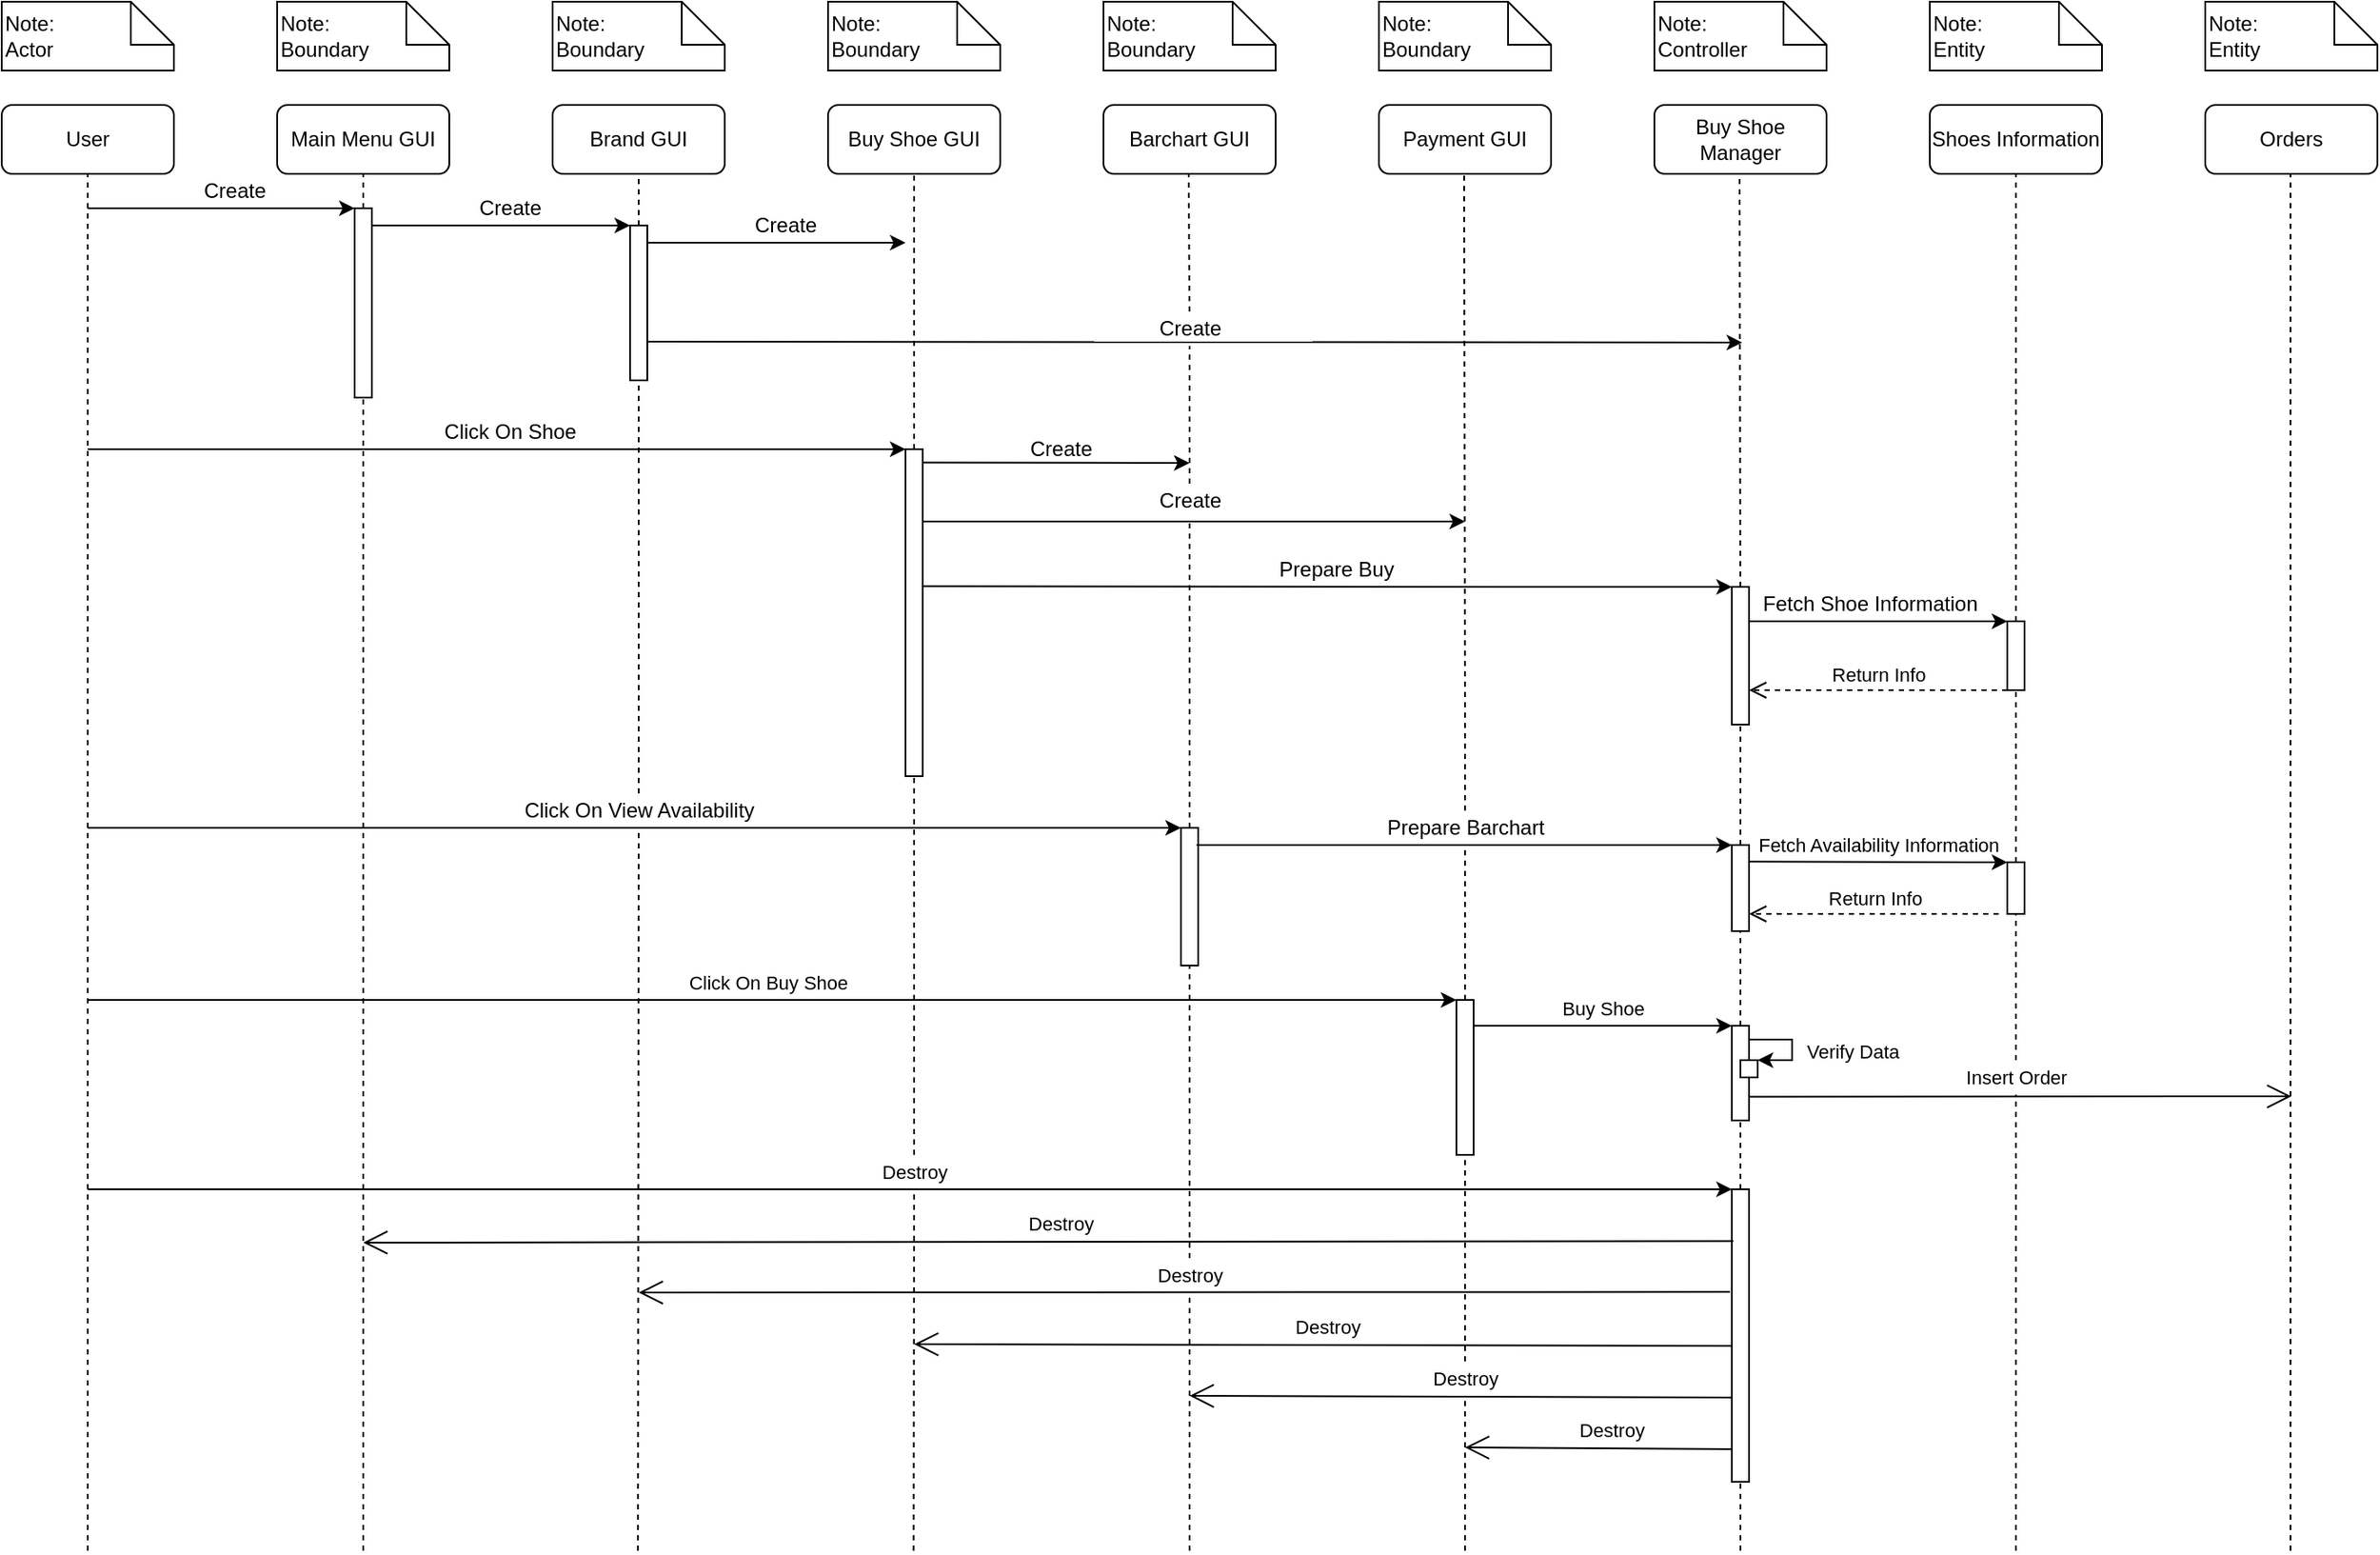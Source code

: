 <mxfile version="13.9.9" type="device"><diagram id="f0jkTLc7DL1tWcBTImbe" name="Pagina-1"><mxGraphModel dx="1551" dy="894" grid="1" gridSize="10" guides="1" tooltips="1" connect="1" arrows="1" fold="1" page="1" pageScale="1" pageWidth="827" pageHeight="1169" math="0" shadow="0"><root><mxCell id="0"/><mxCell id="1" parent="0"/><mxCell id="nC6WiTaF_yCz1gAFBZZ4-1" value="Note:&lt;br&gt;Actor" style="shape=note2;boundedLbl=1;whiteSpace=wrap;html=1;size=25;verticalAlign=middle;align=left;" vertex="1" parent="1"><mxGeometry x="40" y="20" width="100" height="40" as="geometry"/></mxCell><mxCell id="nC6WiTaF_yCz1gAFBZZ4-2" value="User" style="rounded=1;whiteSpace=wrap;html=1;align=center;" vertex="1" parent="1"><mxGeometry x="40" y="80" width="100" height="40" as="geometry"/></mxCell><mxCell id="nC6WiTaF_yCz1gAFBZZ4-3" value="Note:&lt;br&gt;Boundary" style="shape=note2;boundedLbl=1;whiteSpace=wrap;html=1;size=25;verticalAlign=middle;align=left;" vertex="1" parent="1"><mxGeometry x="200" y="20" width="100" height="40" as="geometry"/></mxCell><mxCell id="nC6WiTaF_yCz1gAFBZZ4-4" value="Main Menu GUI" style="rounded=1;whiteSpace=wrap;html=1;align=center;" vertex="1" parent="1"><mxGeometry x="200" y="80" width="100" height="40" as="geometry"/></mxCell><mxCell id="nC6WiTaF_yCz1gAFBZZ4-5" value="Note:&lt;br&gt;Boundary" style="shape=note2;boundedLbl=1;whiteSpace=wrap;html=1;size=25;verticalAlign=middle;align=left;" vertex="1" parent="1"><mxGeometry x="360" y="20" width="100" height="40" as="geometry"/></mxCell><mxCell id="nC6WiTaF_yCz1gAFBZZ4-6" value="Brand GUI" style="rounded=1;whiteSpace=wrap;html=1;align=center;" vertex="1" parent="1"><mxGeometry x="360" y="80" width="100" height="40" as="geometry"/></mxCell><mxCell id="nC6WiTaF_yCz1gAFBZZ4-7" value="Note:&lt;br&gt;Boundary" style="shape=note2;boundedLbl=1;whiteSpace=wrap;html=1;size=25;verticalAlign=middle;align=left;" vertex="1" parent="1"><mxGeometry x="520" y="20" width="100" height="40" as="geometry"/></mxCell><mxCell id="nC6WiTaF_yCz1gAFBZZ4-8" value="Buy Shoe GUI" style="rounded=1;whiteSpace=wrap;html=1;align=center;" vertex="1" parent="1"><mxGeometry x="520" y="80" width="100" height="40" as="geometry"/></mxCell><mxCell id="nC6WiTaF_yCz1gAFBZZ4-12" value="Note:&lt;br&gt;Boundary" style="shape=note2;boundedLbl=1;whiteSpace=wrap;html=1;size=25;verticalAlign=middle;align=left;" vertex="1" parent="1"><mxGeometry x="680" y="20" width="100" height="40" as="geometry"/></mxCell><mxCell id="nC6WiTaF_yCz1gAFBZZ4-13" value="Barchart GUI" style="rounded=1;whiteSpace=wrap;html=1;align=center;" vertex="1" parent="1"><mxGeometry x="680" y="80" width="100" height="40" as="geometry"/></mxCell><mxCell id="nC6WiTaF_yCz1gAFBZZ4-14" value="Note:&lt;br&gt;Boundary" style="shape=note2;boundedLbl=1;whiteSpace=wrap;html=1;size=25;verticalAlign=middle;align=left;" vertex="1" parent="1"><mxGeometry x="840" y="20" width="100" height="40" as="geometry"/></mxCell><mxCell id="nC6WiTaF_yCz1gAFBZZ4-15" value="Payment GUI" style="rounded=1;whiteSpace=wrap;html=1;align=center;" vertex="1" parent="1"><mxGeometry x="840" y="80" width="100" height="40" as="geometry"/></mxCell><mxCell id="nC6WiTaF_yCz1gAFBZZ4-16" value="Note:&lt;br&gt;Controller" style="shape=note2;boundedLbl=1;whiteSpace=wrap;html=1;size=25;verticalAlign=middle;align=left;" vertex="1" parent="1"><mxGeometry x="1000" y="20" width="100" height="40" as="geometry"/></mxCell><mxCell id="nC6WiTaF_yCz1gAFBZZ4-17" value="Buy Shoe Manager" style="rounded=1;whiteSpace=wrap;html=1;align=center;" vertex="1" parent="1"><mxGeometry x="1000" y="80" width="100" height="40" as="geometry"/></mxCell><mxCell id="nC6WiTaF_yCz1gAFBZZ4-18" value="Note:&lt;br&gt;Entity" style="shape=note2;boundedLbl=1;whiteSpace=wrap;html=1;size=25;verticalAlign=middle;align=left;" vertex="1" parent="1"><mxGeometry x="1160" y="20" width="100" height="40" as="geometry"/></mxCell><mxCell id="nC6WiTaF_yCz1gAFBZZ4-19" value="Shoes Information" style="rounded=1;whiteSpace=wrap;html=1;align=center;" vertex="1" parent="1"><mxGeometry x="1160" y="80" width="100" height="40" as="geometry"/></mxCell><mxCell id="nC6WiTaF_yCz1gAFBZZ4-20" value="Note:&lt;br&gt;Entity" style="shape=note2;boundedLbl=1;whiteSpace=wrap;html=1;size=25;verticalAlign=middle;align=left;" vertex="1" parent="1"><mxGeometry x="1320" y="20" width="100" height="40" as="geometry"/></mxCell><mxCell id="nC6WiTaF_yCz1gAFBZZ4-21" value="Orders" style="rounded=1;whiteSpace=wrap;html=1;align=center;" vertex="1" parent="1"><mxGeometry x="1320" y="80" width="100" height="40" as="geometry"/></mxCell><mxCell id="nC6WiTaF_yCz1gAFBZZ4-22" value="" style="endArrow=none;dashed=1;html=1;entryX=0.5;entryY=1;entryDx=0;entryDy=0;" edge="1" parent="1" target="nC6WiTaF_yCz1gAFBZZ4-2"><mxGeometry width="50" height="50" relative="1" as="geometry"><mxPoint x="90" y="920" as="sourcePoint"/><mxPoint x="700" y="270" as="targetPoint"/></mxGeometry></mxCell><mxCell id="nC6WiTaF_yCz1gAFBZZ4-23" value="" style="rounded=0;whiteSpace=wrap;html=1;align=center;" vertex="1" parent="1"><mxGeometry x="245" y="140" width="10" height="110" as="geometry"/></mxCell><mxCell id="nC6WiTaF_yCz1gAFBZZ4-24" value="" style="endArrow=none;dashed=1;html=1;entryX=0.5;entryY=1;entryDx=0;entryDy=0;exitX=0.5;exitY=0;exitDx=0;exitDy=0;" edge="1" parent="1" source="nC6WiTaF_yCz1gAFBZZ4-23" target="nC6WiTaF_yCz1gAFBZZ4-4"><mxGeometry width="50" height="50" relative="1" as="geometry"><mxPoint x="440" y="250" as="sourcePoint"/><mxPoint x="490" y="200" as="targetPoint"/></mxGeometry></mxCell><mxCell id="nC6WiTaF_yCz1gAFBZZ4-25" value="" style="endArrow=classic;html=1;entryX=0;entryY=0;entryDx=0;entryDy=0;" edge="1" parent="1" target="nC6WiTaF_yCz1gAFBZZ4-23"><mxGeometry width="50" height="50" relative="1" as="geometry"><mxPoint x="90" y="140" as="sourcePoint"/><mxPoint x="480" y="200" as="targetPoint"/></mxGeometry></mxCell><mxCell id="nC6WiTaF_yCz1gAFBZZ4-26" value="Create" style="text;html=1;align=center;verticalAlign=middle;resizable=0;points=[];autosize=1;" vertex="1" parent="1"><mxGeometry x="150" y="120" width="50" height="20" as="geometry"/></mxCell><mxCell id="nC6WiTaF_yCz1gAFBZZ4-28" value="" style="endArrow=none;dashed=1;html=1;entryX=0.5;entryY=1;entryDx=0;entryDy=0;" edge="1" parent="1" target="nC6WiTaF_yCz1gAFBZZ4-6"><mxGeometry width="50" height="50" relative="1" as="geometry"><mxPoint x="410" y="150" as="sourcePoint"/><mxPoint x="430" y="130" as="targetPoint"/></mxGeometry></mxCell><mxCell id="nC6WiTaF_yCz1gAFBZZ4-29" value="" style="rounded=0;whiteSpace=wrap;html=1;align=center;" vertex="1" parent="1"><mxGeometry x="405" y="150" width="10" height="90" as="geometry"/></mxCell><mxCell id="nC6WiTaF_yCz1gAFBZZ4-31" value="" style="endArrow=classic;html=1;entryX=0;entryY=0;entryDx=0;entryDy=0;" edge="1" parent="1" target="nC6WiTaF_yCz1gAFBZZ4-29"><mxGeometry width="50" height="50" relative="1" as="geometry"><mxPoint x="255" y="150" as="sourcePoint"/><mxPoint x="480" y="190" as="targetPoint"/></mxGeometry></mxCell><mxCell id="nC6WiTaF_yCz1gAFBZZ4-32" value="Create" style="text;html=1;align=center;verticalAlign=middle;resizable=0;points=[];autosize=1;" vertex="1" parent="1"><mxGeometry x="310" y="130" width="50" height="20" as="geometry"/></mxCell><mxCell id="nC6WiTaF_yCz1gAFBZZ4-33" value="" style="endArrow=none;dashed=1;html=1;entryX=0.5;entryY=1;entryDx=0;entryDy=0;" edge="1" parent="1" target="nC6WiTaF_yCz1gAFBZZ4-8"><mxGeometry width="50" height="50" relative="1" as="geometry"><mxPoint x="570" y="160" as="sourcePoint"/><mxPoint x="580" y="180" as="targetPoint"/></mxGeometry></mxCell><mxCell id="nC6WiTaF_yCz1gAFBZZ4-34" value="" style="endArrow=none;dashed=1;html=1;entryX=0.5;entryY=1;entryDx=0;entryDy=0;" edge="1" parent="1" source="nC6WiTaF_yCz1gAFBZZ4-44"><mxGeometry width="50" height="50" relative="1" as="geometry"><mxPoint x="730" y="720" as="sourcePoint"/><mxPoint x="729.5" y="120" as="targetPoint"/></mxGeometry></mxCell><mxCell id="nC6WiTaF_yCz1gAFBZZ4-35" value="" style="endArrow=none;dashed=1;html=1;entryX=0.5;entryY=1;entryDx=0;entryDy=0;" edge="1" parent="1"><mxGeometry width="50" height="50" relative="1" as="geometry"><mxPoint x="890" y="430" as="sourcePoint"/><mxPoint x="889.5" y="120" as="targetPoint"/></mxGeometry></mxCell><mxCell id="nC6WiTaF_yCz1gAFBZZ4-36" value="" style="endArrow=none;dashed=1;html=1;entryX=0.5;entryY=1;entryDx=0;entryDy=0;" edge="1" parent="1" source="nC6WiTaF_yCz1gAFBZZ4-57"><mxGeometry width="50" height="50" relative="1" as="geometry"><mxPoint x="1050" y="720" as="sourcePoint"/><mxPoint x="1049.5" y="120" as="targetPoint"/></mxGeometry></mxCell><mxCell id="nC6WiTaF_yCz1gAFBZZ4-39" value="" style="endArrow=classic;html=1;entryX=0;entryY=0;entryDx=0;entryDy=0;" edge="1" parent="1"><mxGeometry width="50" height="50" relative="1" as="geometry"><mxPoint x="415" y="160" as="sourcePoint"/><mxPoint x="565" y="160" as="targetPoint"/></mxGeometry></mxCell><mxCell id="nC6WiTaF_yCz1gAFBZZ4-40" value="" style="endArrow=classic;html=1;exitX=1;exitY=0.75;exitDx=0;exitDy=0;" edge="1" parent="1" source="nC6WiTaF_yCz1gAFBZZ4-29"><mxGeometry width="50" height="50" relative="1" as="geometry"><mxPoint x="690" y="170" as="sourcePoint"/><mxPoint x="1051" y="218" as="targetPoint"/></mxGeometry></mxCell><mxCell id="nC6WiTaF_yCz1gAFBZZ4-41" value="" style="endArrow=classic;html=1;exitX=0.886;exitY=0.041;exitDx=0;exitDy=0;exitPerimeter=0;" edge="1" parent="1" source="nC6WiTaF_yCz1gAFBZZ4-53"><mxGeometry width="50" height="50" relative="1" as="geometry"><mxPoint x="630" y="190" as="sourcePoint"/><mxPoint x="730" y="288" as="targetPoint"/><Array as="points"/></mxGeometry></mxCell><mxCell id="nC6WiTaF_yCz1gAFBZZ4-42" value="" style="endArrow=classic;html=1;exitX=0.5;exitY=0.221;exitDx=0;exitDy=0;exitPerimeter=0;" edge="1" parent="1" source="nC6WiTaF_yCz1gAFBZZ4-53"><mxGeometry width="50" height="50" relative="1" as="geometry"><mxPoint x="670" y="210" as="sourcePoint"/><mxPoint x="890" y="322" as="targetPoint"/></mxGeometry></mxCell><mxCell id="nC6WiTaF_yCz1gAFBZZ4-43" value="Create" style="text;html=1;align=center;verticalAlign=middle;resizable=0;points=[];autosize=1;" vertex="1" parent="1"><mxGeometry x="470" y="140" width="50" height="20" as="geometry"/></mxCell><mxCell id="nC6WiTaF_yCz1gAFBZZ4-45" value="Create" style="text;html=1;align=center;verticalAlign=middle;resizable=0;points=[];autosize=1;" vertex="1" parent="1"><mxGeometry x="630" y="270" width="50" height="20" as="geometry"/></mxCell><mxCell id="nC6WiTaF_yCz1gAFBZZ4-47" value="" style="endArrow=none;dashed=1;html=1;entryX=0.5;entryY=1;entryDx=0;entryDy=0;" edge="1" parent="1" target="nC6WiTaF_yCz1gAFBZZ4-23"><mxGeometry width="50" height="50" relative="1" as="geometry"><mxPoint x="250" y="920" as="sourcePoint"/><mxPoint x="248" y="270" as="targetPoint"/></mxGeometry></mxCell><mxCell id="nC6WiTaF_yCz1gAFBZZ4-48" value="" style="endArrow=none;dashed=1;html=1;entryX=0.5;entryY=1;entryDx=0;entryDy=0;" edge="1" parent="1" source="nC6WiTaF_yCz1gAFBZZ4-74" target="nC6WiTaF_yCz1gAFBZZ4-29"><mxGeometry width="50" height="50" relative="1" as="geometry"><mxPoint x="409.58" y="720" as="sourcePoint"/><mxPoint x="409.58" y="250" as="targetPoint"/></mxGeometry></mxCell><mxCell id="nC6WiTaF_yCz1gAFBZZ4-49" value="" style="endArrow=none;dashed=1;html=1;" edge="1" parent="1" source="nC6WiTaF_yCz1gAFBZZ4-53"><mxGeometry width="50" height="50" relative="1" as="geometry"><mxPoint x="569.71" y="720" as="sourcePoint"/><mxPoint x="570" y="160" as="targetPoint"/></mxGeometry></mxCell><mxCell id="nC6WiTaF_yCz1gAFBZZ4-50" value="" style="endArrow=none;dashed=1;html=1;entryX=0.5;entryY=1;entryDx=0;entryDy=0;" edge="1" parent="1" source="nC6WiTaF_yCz1gAFBZZ4-61" target="nC6WiTaF_yCz1gAFBZZ4-19"><mxGeometry width="50" height="50" relative="1" as="geometry"><mxPoint x="1210" y="720" as="sourcePoint"/><mxPoint x="1260" y="230" as="targetPoint"/></mxGeometry></mxCell><mxCell id="nC6WiTaF_yCz1gAFBZZ4-51" value="" style="endArrow=none;dashed=1;html=1;entryX=0.5;entryY=1;entryDx=0;entryDy=0;" edge="1" parent="1"><mxGeometry width="50" height="50" relative="1" as="geometry"><mxPoint x="1369.5" y="920" as="sourcePoint"/><mxPoint x="1369.5" y="120" as="targetPoint"/></mxGeometry></mxCell><mxCell id="nC6WiTaF_yCz1gAFBZZ4-52" value="" style="endArrow=classic;html=1;entryX=0;entryY=0;entryDx=0;entryDy=0;" edge="1" parent="1" target="nC6WiTaF_yCz1gAFBZZ4-53"><mxGeometry width="50" height="50" relative="1" as="geometry"><mxPoint x="90" y="280" as="sourcePoint"/><mxPoint x="570" y="280" as="targetPoint"/></mxGeometry></mxCell><mxCell id="nC6WiTaF_yCz1gAFBZZ4-53" value="" style="rounded=0;whiteSpace=wrap;html=1;align=center;" vertex="1" parent="1"><mxGeometry x="565" y="280" width="10" height="190" as="geometry"/></mxCell><mxCell id="nC6WiTaF_yCz1gAFBZZ4-55" value="" style="endArrow=none;dashed=1;html=1;entryX=0.5;entryY=1;entryDx=0;entryDy=0;" edge="1" parent="1" source="nC6WiTaF_yCz1gAFBZZ4-103" target="nC6WiTaF_yCz1gAFBZZ4-53"><mxGeometry width="50" height="50" relative="1" as="geometry"><mxPoint x="569.71" y="820" as="sourcePoint"/><mxPoint x="570" y="200" as="targetPoint"/></mxGeometry></mxCell><mxCell id="nC6WiTaF_yCz1gAFBZZ4-56" value="Click On Shoe" style="text;html=1;align=center;verticalAlign=middle;resizable=0;points=[];autosize=1;" vertex="1" parent="1"><mxGeometry x="290" y="260" width="90" height="20" as="geometry"/></mxCell><mxCell id="nC6WiTaF_yCz1gAFBZZ4-57" value="" style="rounded=0;whiteSpace=wrap;html=1;align=center;" vertex="1" parent="1"><mxGeometry x="1045" y="360" width="10" height="80" as="geometry"/></mxCell><mxCell id="nC6WiTaF_yCz1gAFBZZ4-58" value="" style="endArrow=none;dashed=1;html=1;entryX=0.5;entryY=1;entryDx=0;entryDy=0;" edge="1" parent="1" source="nC6WiTaF_yCz1gAFBZZ4-76" target="nC6WiTaF_yCz1gAFBZZ4-57"><mxGeometry width="50" height="50" relative="1" as="geometry"><mxPoint x="1050" y="720" as="sourcePoint"/><mxPoint x="1049.5" y="120" as="targetPoint"/></mxGeometry></mxCell><mxCell id="nC6WiTaF_yCz1gAFBZZ4-59" value="" style="endArrow=classic;html=1;entryX=0;entryY=0;entryDx=0;entryDy=0;exitX=0.94;exitY=0.419;exitDx=0;exitDy=0;exitPerimeter=0;" edge="1" parent="1" source="nC6WiTaF_yCz1gAFBZZ4-53" target="nC6WiTaF_yCz1gAFBZZ4-57"><mxGeometry width="50" height="50" relative="1" as="geometry"><mxPoint x="580" y="360" as="sourcePoint"/><mxPoint x="700" y="310" as="targetPoint"/><Array as="points"><mxPoint x="930" y="360"/></Array></mxGeometry></mxCell><mxCell id="nC6WiTaF_yCz1gAFBZZ4-60" value="Prepare Buy" style="text;html=1;align=center;verticalAlign=middle;resizable=0;points=[];autosize=1;" vertex="1" parent="1"><mxGeometry x="775" y="340" width="80" height="20" as="geometry"/></mxCell><mxCell id="nC6WiTaF_yCz1gAFBZZ4-61" value="" style="rounded=0;whiteSpace=wrap;html=1;align=center;" vertex="1" parent="1"><mxGeometry x="1205" y="380" width="10" height="40" as="geometry"/></mxCell><mxCell id="nC6WiTaF_yCz1gAFBZZ4-62" value="" style="endArrow=none;dashed=1;html=1;entryX=0.5;entryY=1;entryDx=0;entryDy=0;" edge="1" parent="1" source="nC6WiTaF_yCz1gAFBZZ4-79" target="nC6WiTaF_yCz1gAFBZZ4-61"><mxGeometry width="50" height="50" relative="1" as="geometry"><mxPoint x="1210" y="720" as="sourcePoint"/><mxPoint x="1210" y="120" as="targetPoint"/></mxGeometry></mxCell><mxCell id="nC6WiTaF_yCz1gAFBZZ4-63" value="" style="endArrow=classic;html=1;entryX=0;entryY=0;entryDx=0;entryDy=0;exitX=1;exitY=0.25;exitDx=0;exitDy=0;" edge="1" parent="1" source="nC6WiTaF_yCz1gAFBZZ4-57" target="nC6WiTaF_yCz1gAFBZZ4-61"><mxGeometry width="50" height="50" relative="1" as="geometry"><mxPoint x="1056" y="320" as="sourcePoint"/><mxPoint x="1080" y="300" as="targetPoint"/></mxGeometry></mxCell><mxCell id="nC6WiTaF_yCz1gAFBZZ4-64" value="Fetch Shoe Information" style="text;html=1;align=center;verticalAlign=middle;resizable=0;points=[];autosize=1;" vertex="1" parent="1"><mxGeometry x="1055" y="360" width="140" height="20" as="geometry"/></mxCell><mxCell id="nC6WiTaF_yCz1gAFBZZ4-65" value="Return Info" style="html=1;verticalAlign=bottom;endArrow=open;dashed=1;endSize=8;exitX=0;exitY=1;exitDx=0;exitDy=0;entryX=1;entryY=0.75;entryDx=0;entryDy=0;" edge="1" parent="1" source="nC6WiTaF_yCz1gAFBZZ4-61" target="nC6WiTaF_yCz1gAFBZZ4-57"><mxGeometry relative="1" as="geometry"><mxPoint x="1180" y="354.58" as="sourcePoint"/><mxPoint x="1100" y="354.58" as="targetPoint"/></mxGeometry></mxCell><mxCell id="nC6WiTaF_yCz1gAFBZZ4-67" value="" style="endArrow=none;dashed=1;html=1;entryX=0.5;entryY=1;entryDx=0;entryDy=0;" edge="1" parent="1" source="nC6WiTaF_yCz1gAFBZZ4-81"><mxGeometry width="50" height="50" relative="1" as="geometry"><mxPoint x="890" y="721" as="sourcePoint"/><mxPoint x="890" y="430.0" as="targetPoint"/></mxGeometry></mxCell><mxCell id="nC6WiTaF_yCz1gAFBZZ4-46" value="Create" style="text;html=1;align=center;verticalAlign=middle;resizable=0;points=[];autosize=1;" vertex="1" parent="1"><mxGeometry x="705" y="300" width="50" height="20" as="geometry"/></mxCell><mxCell id="nC6WiTaF_yCz1gAFBZZ4-70" value="" style="endArrow=none;dashed=1;html=1;entryX=0.5;entryY=1;entryDx=0;entryDy=0;" edge="1" parent="1" source="nC6WiTaF_yCz1gAFBZZ4-71" target="nC6WiTaF_yCz1gAFBZZ4-46"><mxGeometry width="50" height="50" relative="1" as="geometry"><mxPoint x="730" y="720" as="sourcePoint"/><mxPoint x="729.5" y="120" as="targetPoint"/></mxGeometry></mxCell><mxCell id="nC6WiTaF_yCz1gAFBZZ4-71" value="" style="rounded=0;whiteSpace=wrap;html=1;align=center;" vertex="1" parent="1"><mxGeometry x="725" y="500" width="10" height="80" as="geometry"/></mxCell><mxCell id="nC6WiTaF_yCz1gAFBZZ4-72" value="" style="endArrow=none;dashed=1;html=1;entryX=0.5;entryY=1;entryDx=0;entryDy=0;" edge="1" parent="1" source="nC6WiTaF_yCz1gAFBZZ4-115" target="nC6WiTaF_yCz1gAFBZZ4-71"><mxGeometry width="50" height="50" relative="1" as="geometry"><mxPoint x="730" y="920" as="sourcePoint"/><mxPoint x="730" y="320" as="targetPoint"/></mxGeometry></mxCell><mxCell id="nC6WiTaF_yCz1gAFBZZ4-73" value="" style="endArrow=classic;html=1;entryX=0;entryY=0;entryDx=0;entryDy=0;" edge="1" parent="1" target="nC6WiTaF_yCz1gAFBZZ4-71"><mxGeometry width="50" height="50" relative="1" as="geometry"><mxPoint x="90" y="500" as="sourcePoint"/><mxPoint x="500" y="390" as="targetPoint"/></mxGeometry></mxCell><mxCell id="nC6WiTaF_yCz1gAFBZZ4-74" value="Click On View Availability" style="text;html=1;align=center;verticalAlign=middle;resizable=0;points=[];autosize=1;" vertex="1" parent="1"><mxGeometry x="335" y="480" width="150" height="20" as="geometry"/></mxCell><mxCell id="nC6WiTaF_yCz1gAFBZZ4-75" value="" style="endArrow=none;dashed=1;html=1;entryX=0.5;entryY=1;entryDx=0;entryDy=0;" edge="1" parent="1" target="nC6WiTaF_yCz1gAFBZZ4-74"><mxGeometry width="50" height="50" relative="1" as="geometry"><mxPoint x="409.58" y="920" as="sourcePoint"/><mxPoint x="410" y="240" as="targetPoint"/></mxGeometry></mxCell><mxCell id="nC6WiTaF_yCz1gAFBZZ4-76" value="" style="rounded=0;whiteSpace=wrap;html=1;align=center;" vertex="1" parent="1"><mxGeometry x="1045" y="510" width="10" height="50" as="geometry"/></mxCell><mxCell id="nC6WiTaF_yCz1gAFBZZ4-77" value="" style="endArrow=none;dashed=1;html=1;entryX=0.5;entryY=1;entryDx=0;entryDy=0;" edge="1" parent="1" source="nC6WiTaF_yCz1gAFBZZ4-91" target="nC6WiTaF_yCz1gAFBZZ4-76"><mxGeometry width="50" height="50" relative="1" as="geometry"><mxPoint x="1050" y="720" as="sourcePoint"/><mxPoint x="1050" y="440.0" as="targetPoint"/></mxGeometry></mxCell><mxCell id="nC6WiTaF_yCz1gAFBZZ4-78" value="" style="endArrow=classic;html=1;entryX=0;entryY=0;entryDx=0;entryDy=0;" edge="1" parent="1" target="nC6WiTaF_yCz1gAFBZZ4-76"><mxGeometry width="50" height="50" relative="1" as="geometry"><mxPoint x="734" y="510" as="sourcePoint"/><mxPoint x="1050" y="510" as="targetPoint"/></mxGeometry></mxCell><mxCell id="nC6WiTaF_yCz1gAFBZZ4-79" value="" style="rounded=0;whiteSpace=wrap;html=1;align=center;" vertex="1" parent="1"><mxGeometry x="1205" y="520" width="10" height="30" as="geometry"/></mxCell><mxCell id="nC6WiTaF_yCz1gAFBZZ4-80" value="" style="endArrow=none;dashed=1;html=1;entryX=0.5;entryY=1;entryDx=0;entryDy=0;" edge="1" parent="1" source="nC6WiTaF_yCz1gAFBZZ4-96" target="nC6WiTaF_yCz1gAFBZZ4-79"><mxGeometry width="50" height="50" relative="1" as="geometry"><mxPoint x="1210.0" y="720" as="sourcePoint"/><mxPoint x="1205.0" y="420.0" as="targetPoint"/></mxGeometry></mxCell><mxCell id="nC6WiTaF_yCz1gAFBZZ4-81" value="Prepare Barchart" style="text;html=1;align=center;verticalAlign=middle;resizable=0;points=[];autosize=1;" vertex="1" parent="1"><mxGeometry x="835" y="490" width="110" height="20" as="geometry"/></mxCell><mxCell id="nC6WiTaF_yCz1gAFBZZ4-82" value="" style="endArrow=none;dashed=1;html=1;entryX=0.5;entryY=1;entryDx=0;entryDy=0;" edge="1" parent="1" source="nC6WiTaF_yCz1gAFBZZ4-86" target="nC6WiTaF_yCz1gAFBZZ4-81"><mxGeometry width="50" height="50" relative="1" as="geometry"><mxPoint x="890.0" y="721" as="sourcePoint"/><mxPoint x="890.0" y="430.0" as="targetPoint"/></mxGeometry></mxCell><mxCell id="nC6WiTaF_yCz1gAFBZZ4-83" value="" style="endArrow=classic;html=1;entryX=0;entryY=0;entryDx=0;entryDy=0;exitX=0.967;exitY=0.192;exitDx=0;exitDy=0;exitPerimeter=0;" edge="1" parent="1" source="nC6WiTaF_yCz1gAFBZZ4-76" target="nC6WiTaF_yCz1gAFBZZ4-79"><mxGeometry width="50" height="50" relative="1" as="geometry"><mxPoint x="1060" y="490" as="sourcePoint"/><mxPoint x="1110" y="440" as="targetPoint"/></mxGeometry></mxCell><mxCell id="nC6WiTaF_yCz1gAFBZZ4-84" value="Fetch Availability Information" style="text;html=1;align=center;verticalAlign=middle;resizable=0;points=[];autosize=1;fontSize=11;" vertex="1" parent="1"><mxGeometry x="1050" y="500" width="160" height="20" as="geometry"/></mxCell><mxCell id="nC6WiTaF_yCz1gAFBZZ4-85" value="Return Info" style="html=1;verticalAlign=bottom;endArrow=open;dashed=1;endSize=8;exitX=0;exitY=1;exitDx=0;exitDy=0;entryX=1;entryY=0.75;entryDx=0;entryDy=0;" edge="1" parent="1"><mxGeometry relative="1" as="geometry"><mxPoint x="1200" y="550.0" as="sourcePoint"/><mxPoint x="1055" y="550.0" as="targetPoint"/></mxGeometry></mxCell><mxCell id="nC6WiTaF_yCz1gAFBZZ4-86" value="" style="rounded=0;whiteSpace=wrap;html=1;align=center;" vertex="1" parent="1"><mxGeometry x="885" y="600" width="10" height="90" as="geometry"/></mxCell><mxCell id="nC6WiTaF_yCz1gAFBZZ4-87" value="" style="endArrow=none;dashed=1;html=1;entryX=0.5;entryY=1;entryDx=0;entryDy=0;" edge="1" parent="1" source="nC6WiTaF_yCz1gAFBZZ4-125" target="nC6WiTaF_yCz1gAFBZZ4-86"><mxGeometry width="50" height="50" relative="1" as="geometry"><mxPoint x="890.0" y="920" as="sourcePoint"/><mxPoint x="890" y="510" as="targetPoint"/></mxGeometry></mxCell><mxCell id="nC6WiTaF_yCz1gAFBZZ4-88" value="" style="endArrow=classic;html=1;fontSize=11;entryX=0;entryY=0;entryDx=0;entryDy=0;" edge="1" parent="1" target="nC6WiTaF_yCz1gAFBZZ4-86"><mxGeometry width="50" height="50" relative="1" as="geometry"><mxPoint x="90" y="600" as="sourcePoint"/><mxPoint x="500" y="430" as="targetPoint"/></mxGeometry></mxCell><mxCell id="nC6WiTaF_yCz1gAFBZZ4-89" value="Click On Buy Shoe" style="text;html=1;align=center;verticalAlign=middle;resizable=0;points=[];autosize=1;fontSize=11;" vertex="1" parent="1"><mxGeometry x="430" y="580" width="110" height="20" as="geometry"/></mxCell><mxCell id="nC6WiTaF_yCz1gAFBZZ4-91" value="" style="rounded=0;whiteSpace=wrap;html=1;align=center;" vertex="1" parent="1"><mxGeometry x="1045" y="615" width="10" height="55" as="geometry"/></mxCell><mxCell id="nC6WiTaF_yCz1gAFBZZ4-92" value="" style="endArrow=none;dashed=1;html=1;entryX=0.5;entryY=1;entryDx=0;entryDy=0;" edge="1" parent="1" source="nC6WiTaF_yCz1gAFBZZ4-100" target="nC6WiTaF_yCz1gAFBZZ4-91"><mxGeometry width="50" height="50" relative="1" as="geometry"><mxPoint x="1050" y="820" as="sourcePoint"/><mxPoint x="1050" y="560" as="targetPoint"/></mxGeometry></mxCell><mxCell id="nC6WiTaF_yCz1gAFBZZ4-93" value="" style="endArrow=classic;html=1;fontSize=11;entryX=0;entryY=0;entryDx=0;entryDy=0;" edge="1" parent="1" target="nC6WiTaF_yCz1gAFBZZ4-91"><mxGeometry width="50" height="50" relative="1" as="geometry"><mxPoint x="895" y="615" as="sourcePoint"/><mxPoint x="800" y="430" as="targetPoint"/></mxGeometry></mxCell><mxCell id="nC6WiTaF_yCz1gAFBZZ4-94" value="Buy Shoe" style="text;html=1;align=center;verticalAlign=middle;resizable=0;points=[];autosize=1;fontSize=11;" vertex="1" parent="1"><mxGeometry x="940" y="595" width="60" height="20" as="geometry"/></mxCell><mxCell id="nC6WiTaF_yCz1gAFBZZ4-95" value="" style="endArrow=open;endFill=1;endSize=12;html=1;fontSize=11;exitX=1;exitY=0.75;exitDx=0;exitDy=0;" edge="1" parent="1" source="nC6WiTaF_yCz1gAFBZZ4-91"><mxGeometry width="160" relative="1" as="geometry"><mxPoint x="1210" y="639.41" as="sourcePoint"/><mxPoint x="1370" y="656" as="targetPoint"/></mxGeometry></mxCell><mxCell id="nC6WiTaF_yCz1gAFBZZ4-96" value="Insert Order" style="text;html=1;align=center;verticalAlign=middle;resizable=0;points=[];autosize=1;fontSize=11;" vertex="1" parent="1"><mxGeometry x="1175" y="635" width="70" height="20" as="geometry"/></mxCell><mxCell id="nC6WiTaF_yCz1gAFBZZ4-97" value="" style="endArrow=none;dashed=1;html=1;entryX=0.5;entryY=1;entryDx=0;entryDy=0;" edge="1" parent="1" target="nC6WiTaF_yCz1gAFBZZ4-96"><mxGeometry width="50" height="50" relative="1" as="geometry"><mxPoint x="1210" y="920" as="sourcePoint"/><mxPoint x="1205" y="550" as="targetPoint"/></mxGeometry></mxCell><mxCell id="nC6WiTaF_yCz1gAFBZZ4-44" value="Create" style="text;html=1;align=center;verticalAlign=middle;resizable=0;points=[];autosize=1;" vertex="1" parent="1"><mxGeometry x="705" y="200" width="50" height="20" as="geometry"/></mxCell><mxCell id="nC6WiTaF_yCz1gAFBZZ4-99" value="" style="endArrow=none;dashed=1;html=1;entryX=0.5;entryY=1;entryDx=0;entryDy=0;" edge="1" parent="1" source="nC6WiTaF_yCz1gAFBZZ4-46" target="nC6WiTaF_yCz1gAFBZZ4-44"><mxGeometry width="50" height="50" relative="1" as="geometry"><mxPoint x="729.974" y="300" as="sourcePoint"/><mxPoint x="729.5" y="120" as="targetPoint"/></mxGeometry></mxCell><mxCell id="nC6WiTaF_yCz1gAFBZZ4-100" value="" style="rounded=0;whiteSpace=wrap;html=1;align=center;" vertex="1" parent="1"><mxGeometry x="1045" y="710" width="10" height="170" as="geometry"/></mxCell><mxCell id="nC6WiTaF_yCz1gAFBZZ4-101" value="" style="endArrow=none;dashed=1;html=1;entryX=0.5;entryY=1;entryDx=0;entryDy=0;" edge="1" parent="1" target="nC6WiTaF_yCz1gAFBZZ4-100"><mxGeometry width="50" height="50" relative="1" as="geometry"><mxPoint x="1050.0" y="920" as="sourcePoint"/><mxPoint x="1050.0" y="650" as="targetPoint"/></mxGeometry></mxCell><mxCell id="nC6WiTaF_yCz1gAFBZZ4-102" value="" style="endArrow=classic;html=1;fontSize=11;entryX=0;entryY=0;entryDx=0;entryDy=0;" edge="1" parent="1" target="nC6WiTaF_yCz1gAFBZZ4-100"><mxGeometry width="50" height="50" relative="1" as="geometry"><mxPoint x="90" y="710" as="sourcePoint"/><mxPoint x="650" y="480" as="targetPoint"/></mxGeometry></mxCell><mxCell id="nC6WiTaF_yCz1gAFBZZ4-106" value="" style="rounded=0;whiteSpace=wrap;html=1;fontSize=11;align=center;direction=south;" vertex="1" parent="1"><mxGeometry x="1050" y="635" width="10" height="10" as="geometry"/></mxCell><mxCell id="nC6WiTaF_yCz1gAFBZZ4-107" value="" style="endArrow=classic;html=1;fontSize=11;entryX=0;entryY=0;entryDx=0;entryDy=0;rounded=0;" edge="1" parent="1" target="nC6WiTaF_yCz1gAFBZZ4-106"><mxGeometry width="50" height="50" relative="1" as="geometry"><mxPoint x="1055" y="623" as="sourcePoint"/><mxPoint x="990" y="590" as="targetPoint"/><Array as="points"><mxPoint x="1080" y="623"/><mxPoint x="1080" y="635"/></Array></mxGeometry></mxCell><mxCell id="nC6WiTaF_yCz1gAFBZZ4-108" value="Verify Data" style="text;html=1;align=center;verticalAlign=middle;resizable=0;points=[];autosize=1;fontSize=11;" vertex="1" parent="1"><mxGeometry x="1080" y="620" width="70" height="20" as="geometry"/></mxCell><mxCell id="nC6WiTaF_yCz1gAFBZZ4-109" value="" style="endArrow=open;endFill=1;endSize=12;html=1;fontSize=11;exitX=0.086;exitY=0.177;exitDx=0;exitDy=0;exitPerimeter=0;" edge="1" parent="1" source="nC6WiTaF_yCz1gAFBZZ4-100"><mxGeometry width="160" relative="1" as="geometry"><mxPoint x="1030" y="741" as="sourcePoint"/><mxPoint x="250" y="741" as="targetPoint"/></mxGeometry></mxCell><mxCell id="nC6WiTaF_yCz1gAFBZZ4-103" value="Destroy" style="text;html=1;align=center;verticalAlign=middle;resizable=0;points=[];autosize=1;fontSize=11;" vertex="1" parent="1"><mxGeometry x="545" y="690" width="50" height="20" as="geometry"/></mxCell><mxCell id="nC6WiTaF_yCz1gAFBZZ4-110" value="" style="endArrow=none;dashed=1;html=1;entryX=0.5;entryY=1;entryDx=0;entryDy=0;" edge="1" parent="1" target="nC6WiTaF_yCz1gAFBZZ4-103"><mxGeometry width="50" height="50" relative="1" as="geometry"><mxPoint x="569.71" y="920" as="sourcePoint"/><mxPoint x="570" y="470" as="targetPoint"/></mxGeometry></mxCell><mxCell id="nC6WiTaF_yCz1gAFBZZ4-111" value="Destroy" style="text;html=1;align=center;verticalAlign=middle;resizable=0;points=[];autosize=1;fontSize=11;" vertex="1" parent="1"><mxGeometry x="630" y="720" width="50" height="20" as="geometry"/></mxCell><mxCell id="nC6WiTaF_yCz1gAFBZZ4-114" value="" style="endArrow=open;endFill=1;endSize=12;html=1;fontSize=11;exitX=-0.105;exitY=0.351;exitDx=0;exitDy=0;exitPerimeter=0;" edge="1" parent="1" source="nC6WiTaF_yCz1gAFBZZ4-100"><mxGeometry width="160" relative="1" as="geometry"><mxPoint x="1045" y="770.36" as="sourcePoint"/><mxPoint x="410" y="770" as="targetPoint"/></mxGeometry></mxCell><mxCell id="nC6WiTaF_yCz1gAFBZZ4-117" value="" style="endArrow=open;endFill=1;endSize=12;html=1;fontSize=11;exitX=0;exitY=0.407;exitDx=0;exitDy=0;exitPerimeter=0;" edge="1" parent="1"><mxGeometry width="160" relative="1" as="geometry"><mxPoint x="1045" y="801.05" as="sourcePoint"/><mxPoint x="570" y="800" as="targetPoint"/></mxGeometry></mxCell><mxCell id="nC6WiTaF_yCz1gAFBZZ4-115" value="Destroy" style="text;html=1;align=center;verticalAlign=middle;resizable=0;points=[];autosize=1;fontSize=11;" vertex="1" parent="1"><mxGeometry x="705" y="750" width="50" height="20" as="geometry"/></mxCell><mxCell id="nC6WiTaF_yCz1gAFBZZ4-119" value="" style="endArrow=none;dashed=1;html=1;entryX=0.5;entryY=1;entryDx=0;entryDy=0;" edge="1" parent="1" target="nC6WiTaF_yCz1gAFBZZ4-115"><mxGeometry width="50" height="50" relative="1" as="geometry"><mxPoint x="730" y="920" as="sourcePoint"/><mxPoint x="730" y="580" as="targetPoint"/></mxGeometry></mxCell><mxCell id="nC6WiTaF_yCz1gAFBZZ4-120" value="Destroy" style="text;html=1;align=center;verticalAlign=middle;resizable=0;points=[];autosize=1;fontSize=11;" vertex="1" parent="1"><mxGeometry x="785" y="780" width="50" height="20" as="geometry"/></mxCell><mxCell id="nC6WiTaF_yCz1gAFBZZ4-124" value="" style="endArrow=open;endFill=1;endSize=12;html=1;fontSize=11;exitX=0;exitY=0.407;exitDx=0;exitDy=0;exitPerimeter=0;" edge="1" parent="1"><mxGeometry width="160" relative="1" as="geometry"><mxPoint x="1045" y="831.05" as="sourcePoint"/><mxPoint x="730" y="830" as="targetPoint"/></mxGeometry></mxCell><mxCell id="nC6WiTaF_yCz1gAFBZZ4-125" value="Destroy" style="text;html=1;align=center;verticalAlign=middle;resizable=0;points=[];autosize=1;fontSize=11;" vertex="1" parent="1"><mxGeometry x="865" y="810" width="50" height="20" as="geometry"/></mxCell><mxCell id="nC6WiTaF_yCz1gAFBZZ4-126" value="" style="endArrow=none;dashed=1;html=1;entryX=0.5;entryY=1;entryDx=0;entryDy=0;" edge="1" parent="1" target="nC6WiTaF_yCz1gAFBZZ4-125"><mxGeometry width="50" height="50" relative="1" as="geometry"><mxPoint x="890.0" y="920" as="sourcePoint"/><mxPoint x="890" y="690" as="targetPoint"/></mxGeometry></mxCell><mxCell id="nC6WiTaF_yCz1gAFBZZ4-127" value="" style="endArrow=open;endFill=1;endSize=12;html=1;fontSize=11;exitX=0;exitY=0.407;exitDx=0;exitDy=0;exitPerimeter=0;" edge="1" parent="1"><mxGeometry width="160" relative="1" as="geometry"><mxPoint x="1045" y="861.05" as="sourcePoint"/><mxPoint x="890" y="860" as="targetPoint"/></mxGeometry></mxCell><mxCell id="nC6WiTaF_yCz1gAFBZZ4-128" value="Destroy" style="text;html=1;align=center;verticalAlign=middle;resizable=0;points=[];autosize=1;fontSize=11;" vertex="1" parent="1"><mxGeometry x="950" y="840" width="50" height="20" as="geometry"/></mxCell></root></mxGraphModel></diagram></mxfile>